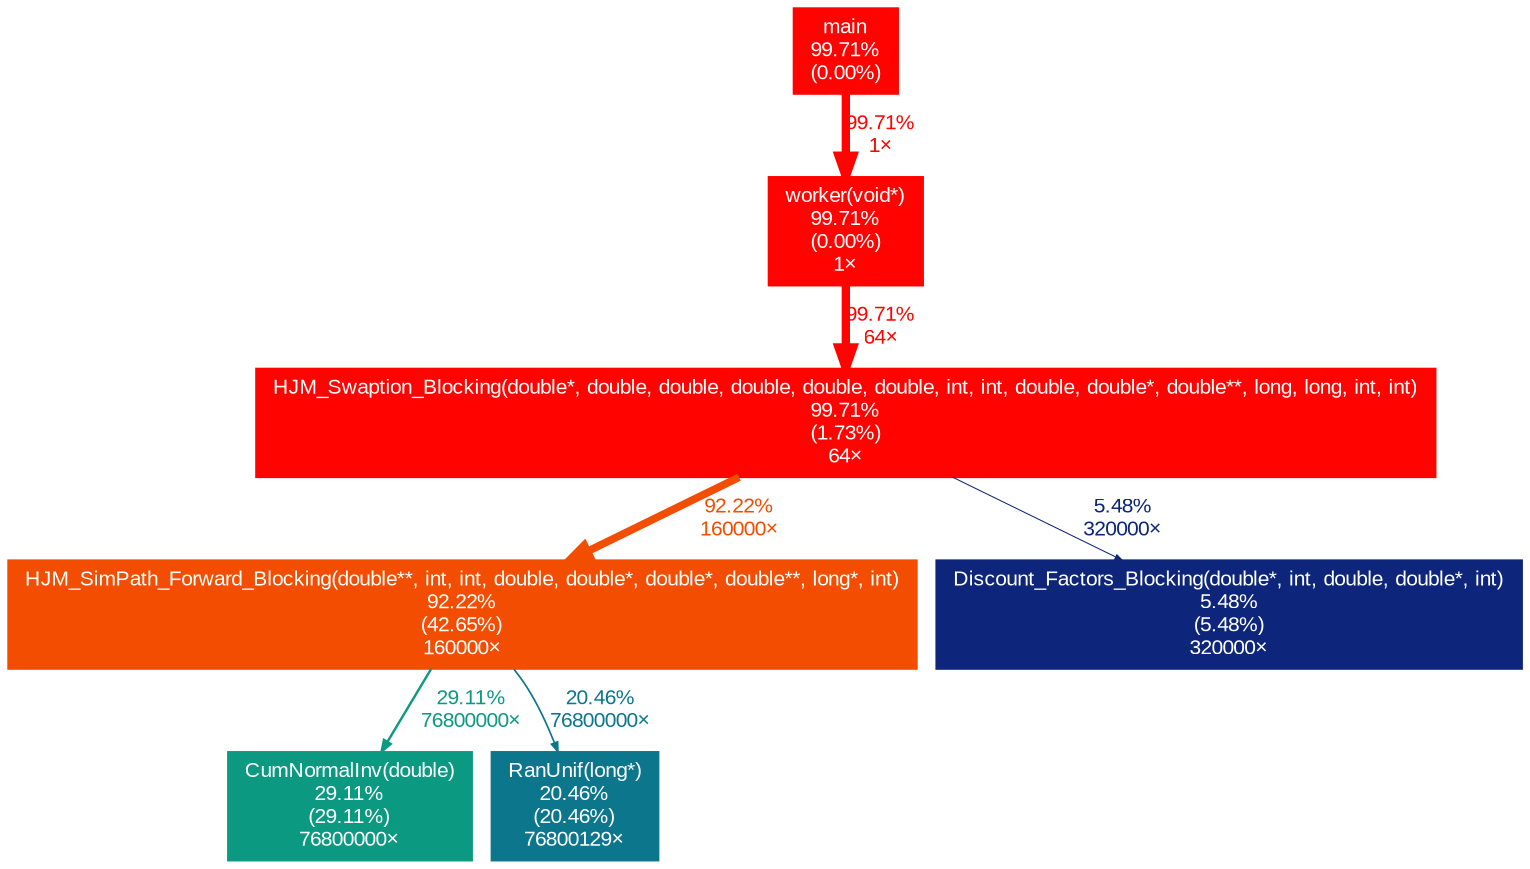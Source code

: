 digraph {
	graph [fontname=Arial, nodesep=0.125, ranksep=0.25];
	node [fontcolor=white, fontname=Arial, height=0, shape=box, style=filled, width=0];
	edge [fontname=Arial];
	1 [color="#ff0300", fontcolor="#ffffff", fontsize="10.00", label="main\n99.71%\n(0.00%)"];
	1 -> 3 [arrowsize="1.00", color="#ff0300", fontcolor="#ff0300", fontsize="10.00", label="99.71%\n1×", labeldistance="3.99", penwidth="3.99"];
	2 [color="#ff0300", fontcolor="#ffffff", fontsize="10.00", label="HJM_Swaption_Blocking(double*, double, double, double, double, double, int, int, double, double*, double**, long, long, int, int)\n99.71%\n(1.73%)\n64×"];
	2 -> 4 [arrowsize="0.96", color="#f34d02", fontcolor="#f34d02", fontsize="10.00", label="92.22%\n160000×", labeldistance="3.69", penwidth="3.69"];
	2 -> 7 [arrowsize="0.35", color="#0d257a", fontcolor="#0d257a", fontsize="10.00", label="5.48%\n320000×", labeldistance="0.50", penwidth="0.50"];
	3 [color="#ff0300", fontcolor="#ffffff", fontsize="10.00", label="worker(void*)\n99.71%\n(0.00%)\n1×"];
	3 -> 2 [arrowsize="1.00", color="#ff0300", fontcolor="#ff0300", fontsize="10.00", label="99.71%\n64×", labeldistance="3.99", penwidth="3.99"];
	4 [color="#f34d02", fontcolor="#ffffff", fontsize="10.00", label="HJM_SimPath_Forward_Blocking(double**, int, int, double, double*, double*, double**, long*, int)\n92.22%\n(42.65%)\n160000×"];
	4 -> 5 [arrowsize="0.54", color="#0c9982", fontcolor="#0c9982", fontsize="10.00", label="29.11%\n76800000×", labeldistance="1.16", penwidth="1.16"];
	4 -> 6 [arrowsize="0.45", color="#0c768d", fontcolor="#0c768d", fontsize="10.00", label="20.46%\n76800000×", labeldistance="0.82", penwidth="0.82"];
	5 [color="#0c9982", fontcolor="#ffffff", fontsize="10.00", label="CumNormalInv(double)\n29.11%\n(29.11%)\n76800000×"];
	6 [color="#0c768d", fontcolor="#ffffff", fontsize="10.00", label="RanUnif(long*)\n20.46%\n(20.46%)\n76800129×"];
	7 [color="#0d257a", fontcolor="#ffffff", fontsize="10.00", label="Discount_Factors_Blocking(double*, int, double, double*, int)\n5.48%\n(5.48%)\n320000×"];
}
